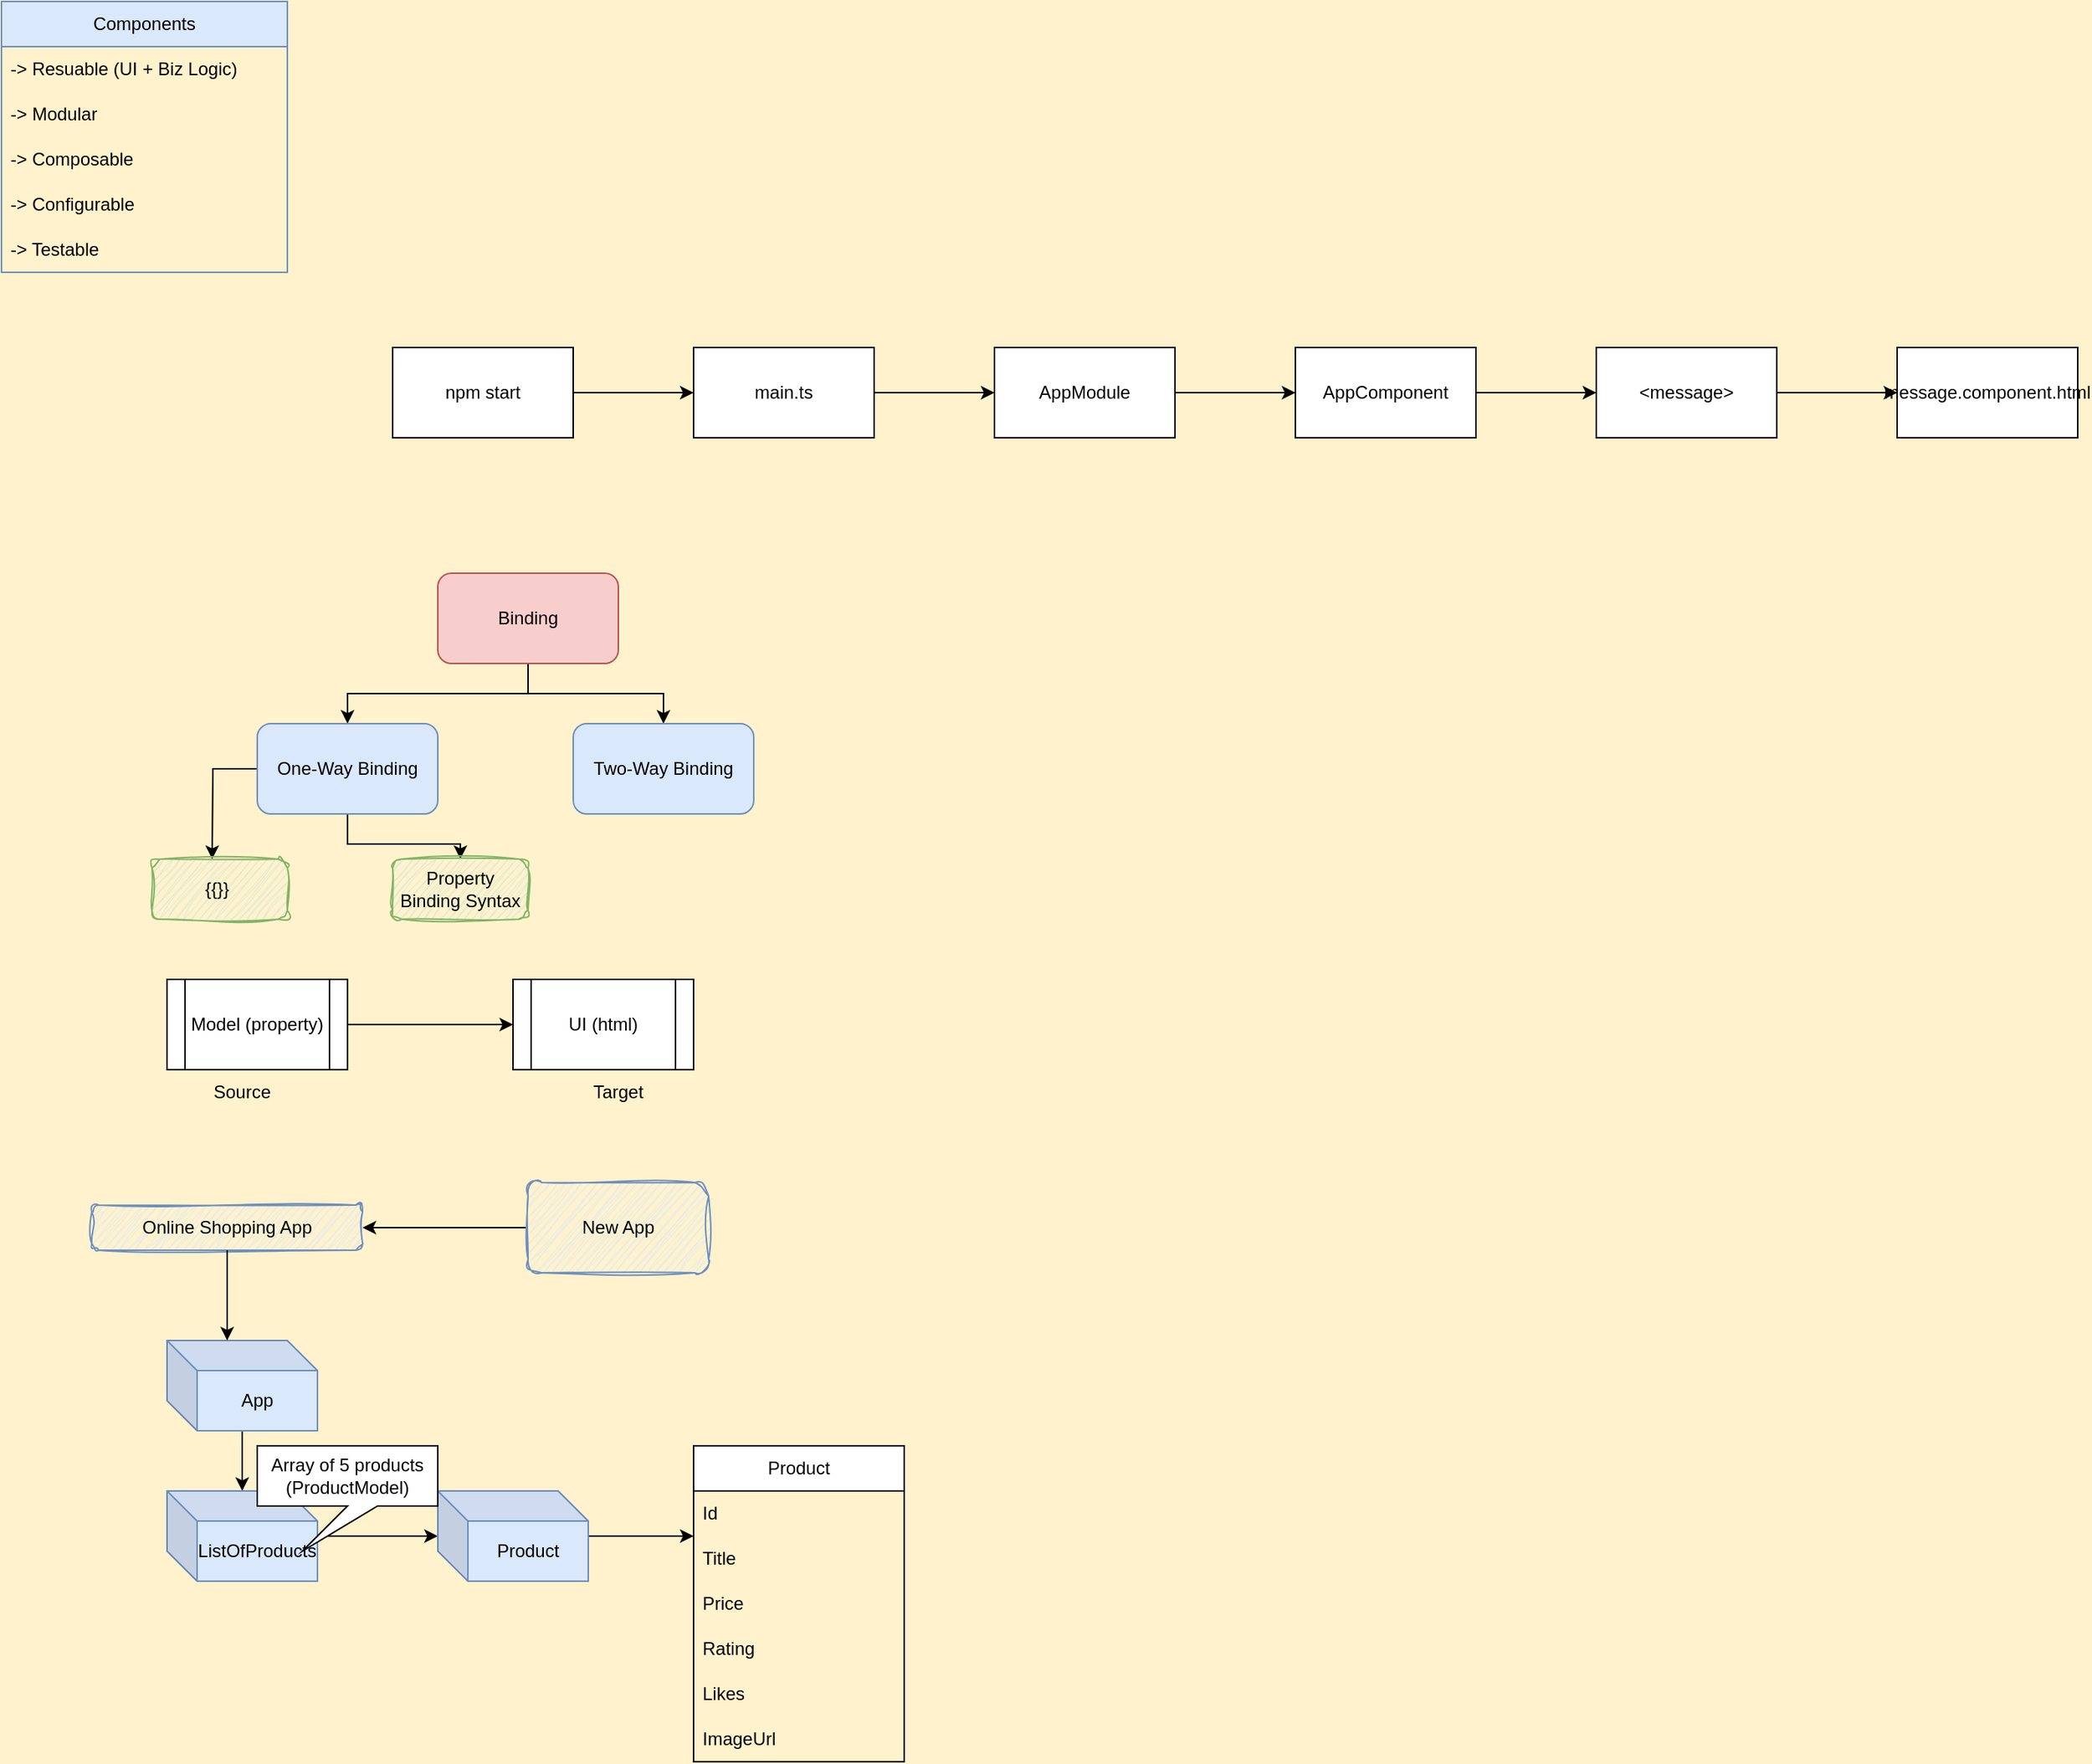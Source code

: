 <mxfile version="24.0.7" type="device">
  <diagram name="Page-1" id="HDuXw-QlhJ11YC1dcPAw">
    <mxGraphModel dx="1191" dy="766" grid="1" gridSize="10" guides="1" tooltips="1" connect="1" arrows="1" fold="1" page="0" pageScale="1" pageWidth="827" pageHeight="1169" background="#FFF2CC" math="0" shadow="0">
      <root>
        <mxCell id="0" />
        <mxCell id="1" parent="0" />
        <mxCell id="bRdnowW25l7c8z7Rshd9-3" value="" style="edgeStyle=orthogonalEdgeStyle;rounded=0;orthogonalLoop=1;jettySize=auto;html=1;" parent="1" source="bRdnowW25l7c8z7Rshd9-1" target="bRdnowW25l7c8z7Rshd9-2" edge="1">
          <mxGeometry relative="1" as="geometry" />
        </mxCell>
        <mxCell id="bRdnowW25l7c8z7Rshd9-1" value="npm start" style="rounded=0;whiteSpace=wrap;html=1;" parent="1" vertex="1">
          <mxGeometry x="90" y="200" width="120" height="60" as="geometry" />
        </mxCell>
        <mxCell id="bRdnowW25l7c8z7Rshd9-5" value="" style="edgeStyle=orthogonalEdgeStyle;rounded=0;orthogonalLoop=1;jettySize=auto;html=1;" parent="1" source="bRdnowW25l7c8z7Rshd9-2" target="bRdnowW25l7c8z7Rshd9-4" edge="1">
          <mxGeometry relative="1" as="geometry" />
        </mxCell>
        <mxCell id="bRdnowW25l7c8z7Rshd9-2" value="main.ts" style="whiteSpace=wrap;html=1;rounded=0;" parent="1" vertex="1">
          <mxGeometry x="290" y="200" width="120" height="60" as="geometry" />
        </mxCell>
        <mxCell id="bRdnowW25l7c8z7Rshd9-7" value="" style="edgeStyle=orthogonalEdgeStyle;rounded=0;orthogonalLoop=1;jettySize=auto;html=1;" parent="1" source="bRdnowW25l7c8z7Rshd9-4" target="bRdnowW25l7c8z7Rshd9-6" edge="1">
          <mxGeometry relative="1" as="geometry" />
        </mxCell>
        <mxCell id="bRdnowW25l7c8z7Rshd9-4" value="AppModule" style="whiteSpace=wrap;html=1;rounded=0;" parent="1" vertex="1">
          <mxGeometry x="490" y="200" width="120" height="60" as="geometry" />
        </mxCell>
        <mxCell id="bRdnowW25l7c8z7Rshd9-19" value="" style="edgeStyle=orthogonalEdgeStyle;rounded=0;orthogonalLoop=1;jettySize=auto;html=1;" parent="1" source="bRdnowW25l7c8z7Rshd9-6" target="bRdnowW25l7c8z7Rshd9-18" edge="1">
          <mxGeometry relative="1" as="geometry" />
        </mxCell>
        <mxCell id="bRdnowW25l7c8z7Rshd9-6" value="AppComponent" style="whiteSpace=wrap;html=1;rounded=0;" parent="1" vertex="1">
          <mxGeometry x="690" y="200" width="120" height="60" as="geometry" />
        </mxCell>
        <mxCell id="bRdnowW25l7c8z7Rshd9-8" value="Components" style="swimlane;fontStyle=0;childLayout=stackLayout;horizontal=1;startSize=30;horizontalStack=0;resizeParent=1;resizeParentMax=0;resizeLast=0;collapsible=1;marginBottom=0;whiteSpace=wrap;html=1;fillColor=#dae8fc;strokeColor=#6c8ebf;" parent="1" vertex="1">
          <mxGeometry x="-170" y="-30" width="190" height="180" as="geometry" />
        </mxCell>
        <mxCell id="bRdnowW25l7c8z7Rshd9-9" value="-&amp;gt; Resuable (UI + Biz Logic)" style="text;strokeColor=none;fillColor=none;align=left;verticalAlign=middle;spacingLeft=4;spacingRight=4;overflow=hidden;points=[[0,0.5],[1,0.5]];portConstraint=eastwest;rotatable=0;whiteSpace=wrap;html=1;" parent="bRdnowW25l7c8z7Rshd9-8" vertex="1">
          <mxGeometry y="30" width="190" height="30" as="geometry" />
        </mxCell>
        <mxCell id="bRdnowW25l7c8z7Rshd9-10" value="-&amp;gt; Modular" style="text;strokeColor=none;fillColor=none;align=left;verticalAlign=middle;spacingLeft=4;spacingRight=4;overflow=hidden;points=[[0,0.5],[1,0.5]];portConstraint=eastwest;rotatable=0;whiteSpace=wrap;html=1;" parent="bRdnowW25l7c8z7Rshd9-8" vertex="1">
          <mxGeometry y="60" width="190" height="30" as="geometry" />
        </mxCell>
        <mxCell id="bRdnowW25l7c8z7Rshd9-11" value="-&amp;gt; Composable" style="text;strokeColor=none;fillColor=none;align=left;verticalAlign=middle;spacingLeft=4;spacingRight=4;overflow=hidden;points=[[0,0.5],[1,0.5]];portConstraint=eastwest;rotatable=0;whiteSpace=wrap;html=1;" parent="bRdnowW25l7c8z7Rshd9-8" vertex="1">
          <mxGeometry y="90" width="190" height="30" as="geometry" />
        </mxCell>
        <mxCell id="bRdnowW25l7c8z7Rshd9-16" value="-&amp;gt; Configurable" style="text;strokeColor=none;fillColor=none;align=left;verticalAlign=middle;spacingLeft=4;spacingRight=4;overflow=hidden;points=[[0,0.5],[1,0.5]];portConstraint=eastwest;rotatable=0;whiteSpace=wrap;html=1;" parent="bRdnowW25l7c8z7Rshd9-8" vertex="1">
          <mxGeometry y="120" width="190" height="30" as="geometry" />
        </mxCell>
        <mxCell id="bRdnowW25l7c8z7Rshd9-17" value="-&amp;gt; Testable" style="text;strokeColor=none;fillColor=none;align=left;verticalAlign=middle;spacingLeft=4;spacingRight=4;overflow=hidden;points=[[0,0.5],[1,0.5]];portConstraint=eastwest;rotatable=0;whiteSpace=wrap;html=1;" parent="bRdnowW25l7c8z7Rshd9-8" vertex="1">
          <mxGeometry y="150" width="190" height="30" as="geometry" />
        </mxCell>
        <mxCell id="bRdnowW25l7c8z7Rshd9-21" value="" style="edgeStyle=orthogonalEdgeStyle;rounded=0;orthogonalLoop=1;jettySize=auto;html=1;" parent="1" source="bRdnowW25l7c8z7Rshd9-18" target="bRdnowW25l7c8z7Rshd9-20" edge="1">
          <mxGeometry relative="1" as="geometry" />
        </mxCell>
        <mxCell id="bRdnowW25l7c8z7Rshd9-18" value="&amp;lt;message&amp;gt;" style="whiteSpace=wrap;html=1;rounded=0;" parent="1" vertex="1">
          <mxGeometry x="890" y="200" width="120" height="60" as="geometry" />
        </mxCell>
        <mxCell id="bRdnowW25l7c8z7Rshd9-20" value="message.component.html" style="whiteSpace=wrap;html=1;rounded=0;" parent="1" vertex="1">
          <mxGeometry x="1090" y="200" width="120" height="60" as="geometry" />
        </mxCell>
        <mxCell id="JdlYXXrfO3Y3O5DC-lxx-3" value="" style="edgeStyle=orthogonalEdgeStyle;rounded=0;orthogonalLoop=1;jettySize=auto;html=1;" edge="1" parent="1" source="JdlYXXrfO3Y3O5DC-lxx-1" target="JdlYXXrfO3Y3O5DC-lxx-2">
          <mxGeometry relative="1" as="geometry" />
        </mxCell>
        <mxCell id="JdlYXXrfO3Y3O5DC-lxx-5" style="edgeStyle=orthogonalEdgeStyle;rounded=0;orthogonalLoop=1;jettySize=auto;html=1;entryX=0.5;entryY=0;entryDx=0;entryDy=0;" edge="1" parent="1" source="JdlYXXrfO3Y3O5DC-lxx-1" target="JdlYXXrfO3Y3O5DC-lxx-4">
          <mxGeometry relative="1" as="geometry" />
        </mxCell>
        <mxCell id="JdlYXXrfO3Y3O5DC-lxx-1" value="Binding" style="rounded=1;whiteSpace=wrap;html=1;fillColor=#f8cecc;strokeColor=#b85450;" vertex="1" parent="1">
          <mxGeometry x="120" y="350" width="120" height="60" as="geometry" />
        </mxCell>
        <mxCell id="JdlYXXrfO3Y3O5DC-lxx-9" style="edgeStyle=orthogonalEdgeStyle;rounded=0;orthogonalLoop=1;jettySize=auto;html=1;" edge="1" parent="1" source="JdlYXXrfO3Y3O5DC-lxx-2">
          <mxGeometry relative="1" as="geometry">
            <mxPoint x="-30" y="540" as="targetPoint" />
          </mxGeometry>
        </mxCell>
        <mxCell id="JdlYXXrfO3Y3O5DC-lxx-12" style="edgeStyle=orthogonalEdgeStyle;rounded=0;orthogonalLoop=1;jettySize=auto;html=1;entryX=0.5;entryY=0;entryDx=0;entryDy=0;" edge="1" parent="1" source="JdlYXXrfO3Y3O5DC-lxx-2" target="JdlYXXrfO3Y3O5DC-lxx-11">
          <mxGeometry relative="1" as="geometry" />
        </mxCell>
        <mxCell id="JdlYXXrfO3Y3O5DC-lxx-2" value="One-Way Binding" style="rounded=1;whiteSpace=wrap;html=1;fillColor=#dae8fc;strokeColor=#6c8ebf;" vertex="1" parent="1">
          <mxGeometry y="450" width="120" height="60" as="geometry" />
        </mxCell>
        <mxCell id="JdlYXXrfO3Y3O5DC-lxx-4" value="Two-Way Binding" style="rounded=1;whiteSpace=wrap;html=1;fillColor=#dae8fc;strokeColor=#6c8ebf;" vertex="1" parent="1">
          <mxGeometry x="210" y="450" width="120" height="60" as="geometry" />
        </mxCell>
        <mxCell id="JdlYXXrfO3Y3O5DC-lxx-8" style="edgeStyle=orthogonalEdgeStyle;rounded=0;orthogonalLoop=1;jettySize=auto;html=1;" edge="1" parent="1" source="JdlYXXrfO3Y3O5DC-lxx-6" target="JdlYXXrfO3Y3O5DC-lxx-7">
          <mxGeometry relative="1" as="geometry" />
        </mxCell>
        <mxCell id="JdlYXXrfO3Y3O5DC-lxx-6" value="Model (property)" style="shape=process;whiteSpace=wrap;html=1;backgroundOutline=1;" vertex="1" parent="1">
          <mxGeometry x="-60" y="620" width="120" height="60" as="geometry" />
        </mxCell>
        <mxCell id="JdlYXXrfO3Y3O5DC-lxx-7" value="UI (html)" style="shape=process;whiteSpace=wrap;html=1;backgroundOutline=1;" vertex="1" parent="1">
          <mxGeometry x="170" y="620" width="120" height="60" as="geometry" />
        </mxCell>
        <mxCell id="JdlYXXrfO3Y3O5DC-lxx-10" value="{{}}&amp;nbsp;" style="rounded=1;whiteSpace=wrap;html=1;fillColor=#d5e8d4;strokeColor=#82b366;sketch=1;curveFitting=1;jiggle=2;" vertex="1" parent="1">
          <mxGeometry x="-70" y="540" width="90" height="40" as="geometry" />
        </mxCell>
        <mxCell id="JdlYXXrfO3Y3O5DC-lxx-11" value="Property Binding Syntax" style="rounded=1;whiteSpace=wrap;html=1;fillColor=#d5e8d4;strokeColor=#82b366;sketch=1;curveFitting=1;jiggle=2;" vertex="1" parent="1">
          <mxGeometry x="90" y="540" width="90" height="40" as="geometry" />
        </mxCell>
        <mxCell id="JdlYXXrfO3Y3O5DC-lxx-13" value="Source" style="text;html=1;align=center;verticalAlign=middle;whiteSpace=wrap;rounded=0;" vertex="1" parent="1">
          <mxGeometry x="-40" y="680" width="60" height="30" as="geometry" />
        </mxCell>
        <mxCell id="JdlYXXrfO3Y3O5DC-lxx-14" value="Target" style="text;html=1;align=center;verticalAlign=middle;whiteSpace=wrap;rounded=0;" vertex="1" parent="1">
          <mxGeometry x="210" y="680" width="60" height="30" as="geometry" />
        </mxCell>
        <mxCell id="JdlYXXrfO3Y3O5DC-lxx-15" value="Online Shopping App" style="rounded=1;whiteSpace=wrap;html=1;fillColor=#dae8fc;strokeColor=#6c8ebf;sketch=1;curveFitting=1;jiggle=2;" vertex="1" parent="1">
          <mxGeometry x="-110" y="770" width="180" height="30" as="geometry" />
        </mxCell>
        <mxCell id="JdlYXXrfO3Y3O5DC-lxx-21" value="" style="edgeStyle=orthogonalEdgeStyle;rounded=0;orthogonalLoop=1;jettySize=auto;html=1;" edge="1" parent="1" source="JdlYXXrfO3Y3O5DC-lxx-18" target="JdlYXXrfO3Y3O5DC-lxx-20">
          <mxGeometry relative="1" as="geometry" />
        </mxCell>
        <mxCell id="JdlYXXrfO3Y3O5DC-lxx-18" value="App" style="shape=cube;whiteSpace=wrap;html=1;boundedLbl=1;backgroundOutline=1;darkOpacity=0.05;darkOpacity2=0.1;fillColor=#dae8fc;strokeColor=#6c8ebf;" vertex="1" parent="1">
          <mxGeometry x="-60" y="860" width="100" height="60" as="geometry" />
        </mxCell>
        <mxCell id="JdlYXXrfO3Y3O5DC-lxx-19" style="edgeStyle=orthogonalEdgeStyle;rounded=0;orthogonalLoop=1;jettySize=auto;html=1;entryX=0;entryY=0;entryDx=40;entryDy=0;entryPerimeter=0;" edge="1" parent="1" source="JdlYXXrfO3Y3O5DC-lxx-15" target="JdlYXXrfO3Y3O5DC-lxx-18">
          <mxGeometry relative="1" as="geometry" />
        </mxCell>
        <mxCell id="JdlYXXrfO3Y3O5DC-lxx-23" value="" style="edgeStyle=orthogonalEdgeStyle;rounded=0;orthogonalLoop=1;jettySize=auto;html=1;" edge="1" parent="1" source="JdlYXXrfO3Y3O5DC-lxx-20" target="JdlYXXrfO3Y3O5DC-lxx-22">
          <mxGeometry relative="1" as="geometry" />
        </mxCell>
        <mxCell id="JdlYXXrfO3Y3O5DC-lxx-20" value="ListOfProducts" style="shape=cube;whiteSpace=wrap;html=1;boundedLbl=1;backgroundOutline=1;darkOpacity=0.05;darkOpacity2=0.1;fillColor=#dae8fc;strokeColor=#6c8ebf;" vertex="1" parent="1">
          <mxGeometry x="-60" y="960" width="100" height="60" as="geometry" />
        </mxCell>
        <mxCell id="JdlYXXrfO3Y3O5DC-lxx-26" value="" style="edgeStyle=orthogonalEdgeStyle;rounded=0;orthogonalLoop=1;jettySize=auto;html=1;" edge="1" parent="1" source="JdlYXXrfO3Y3O5DC-lxx-22">
          <mxGeometry relative="1" as="geometry">
            <mxPoint x="290" y="990" as="targetPoint" />
          </mxGeometry>
        </mxCell>
        <mxCell id="JdlYXXrfO3Y3O5DC-lxx-22" value="Product" style="shape=cube;whiteSpace=wrap;html=1;boundedLbl=1;backgroundOutline=1;darkOpacity=0.05;darkOpacity2=0.1;fillColor=#dae8fc;strokeColor=#6c8ebf;" vertex="1" parent="1">
          <mxGeometry x="120" y="960" width="100" height="60" as="geometry" />
        </mxCell>
        <mxCell id="JdlYXXrfO3Y3O5DC-lxx-24" value="Array of 5 products (ProductModel)" style="shape=callout;whiteSpace=wrap;html=1;perimeter=calloutPerimeter;position2=0.25;" vertex="1" parent="1">
          <mxGeometry y="930" width="120" height="70" as="geometry" />
        </mxCell>
        <mxCell id="JdlYXXrfO3Y3O5DC-lxx-27" value="Product" style="swimlane;fontStyle=0;childLayout=stackLayout;horizontal=1;startSize=30;horizontalStack=0;resizeParent=1;resizeParentMax=0;resizeLast=0;collapsible=1;marginBottom=0;whiteSpace=wrap;html=1;" vertex="1" parent="1">
          <mxGeometry x="290" y="930" width="140" height="210" as="geometry" />
        </mxCell>
        <mxCell id="JdlYXXrfO3Y3O5DC-lxx-28" value="Id" style="text;strokeColor=none;fillColor=none;align=left;verticalAlign=middle;spacingLeft=4;spacingRight=4;overflow=hidden;points=[[0,0.5],[1,0.5]];portConstraint=eastwest;rotatable=0;whiteSpace=wrap;html=1;" vertex="1" parent="JdlYXXrfO3Y3O5DC-lxx-27">
          <mxGeometry y="30" width="140" height="30" as="geometry" />
        </mxCell>
        <mxCell id="JdlYXXrfO3Y3O5DC-lxx-29" value="Title" style="text;strokeColor=none;fillColor=none;align=left;verticalAlign=middle;spacingLeft=4;spacingRight=4;overflow=hidden;points=[[0,0.5],[1,0.5]];portConstraint=eastwest;rotatable=0;whiteSpace=wrap;html=1;" vertex="1" parent="JdlYXXrfO3Y3O5DC-lxx-27">
          <mxGeometry y="60" width="140" height="30" as="geometry" />
        </mxCell>
        <mxCell id="JdlYXXrfO3Y3O5DC-lxx-30" value="Price" style="text;strokeColor=none;fillColor=none;align=left;verticalAlign=middle;spacingLeft=4;spacingRight=4;overflow=hidden;points=[[0,0.5],[1,0.5]];portConstraint=eastwest;rotatable=0;whiteSpace=wrap;html=1;" vertex="1" parent="JdlYXXrfO3Y3O5DC-lxx-27">
          <mxGeometry y="90" width="140" height="30" as="geometry" />
        </mxCell>
        <mxCell id="JdlYXXrfO3Y3O5DC-lxx-31" value="Rating" style="text;strokeColor=none;fillColor=none;align=left;verticalAlign=middle;spacingLeft=4;spacingRight=4;overflow=hidden;points=[[0,0.5],[1,0.5]];portConstraint=eastwest;rotatable=0;whiteSpace=wrap;html=1;" vertex="1" parent="JdlYXXrfO3Y3O5DC-lxx-27">
          <mxGeometry y="120" width="140" height="30" as="geometry" />
        </mxCell>
        <mxCell id="JdlYXXrfO3Y3O5DC-lxx-33" value="Likes" style="text;strokeColor=none;fillColor=none;align=left;verticalAlign=middle;spacingLeft=4;spacingRight=4;overflow=hidden;points=[[0,0.5],[1,0.5]];portConstraint=eastwest;rotatable=0;whiteSpace=wrap;html=1;" vertex="1" parent="JdlYXXrfO3Y3O5DC-lxx-27">
          <mxGeometry y="150" width="140" height="30" as="geometry" />
        </mxCell>
        <mxCell id="JdlYXXrfO3Y3O5DC-lxx-32" value="ImageUrl" style="text;strokeColor=none;fillColor=none;align=left;verticalAlign=middle;spacingLeft=4;spacingRight=4;overflow=hidden;points=[[0,0.5],[1,0.5]];portConstraint=eastwest;rotatable=0;whiteSpace=wrap;html=1;" vertex="1" parent="JdlYXXrfO3Y3O5DC-lxx-27">
          <mxGeometry y="180" width="140" height="30" as="geometry" />
        </mxCell>
        <mxCell id="JdlYXXrfO3Y3O5DC-lxx-37" style="edgeStyle=orthogonalEdgeStyle;rounded=0;orthogonalLoop=1;jettySize=auto;html=1;entryX=1;entryY=0.5;entryDx=0;entryDy=0;" edge="1" parent="1" source="JdlYXXrfO3Y3O5DC-lxx-35" target="JdlYXXrfO3Y3O5DC-lxx-15">
          <mxGeometry relative="1" as="geometry" />
        </mxCell>
        <mxCell id="JdlYXXrfO3Y3O5DC-lxx-35" value="New App" style="whiteSpace=wrap;html=1;fillColor=#dae8fc;strokeColor=#6c8ebf;rounded=1;sketch=1;curveFitting=1;jiggle=2;" vertex="1" parent="1">
          <mxGeometry x="180" y="755" width="120" height="60" as="geometry" />
        </mxCell>
      </root>
    </mxGraphModel>
  </diagram>
</mxfile>
